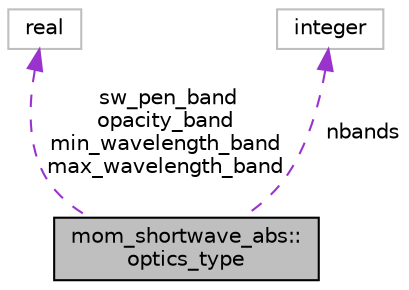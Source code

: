 digraph "mom_shortwave_abs::optics_type"
{
 // INTERACTIVE_SVG=YES
 // LATEX_PDF_SIZE
  edge [fontname="Helvetica",fontsize="10",labelfontname="Helvetica",labelfontsize="10"];
  node [fontname="Helvetica",fontsize="10",shape=record];
  Node1 [label="mom_shortwave_abs::\loptics_type",height=0.2,width=0.4,color="black", fillcolor="grey75", style="filled", fontcolor="black",tooltip="This type is used to exchange information about ocean optical properties."];
  Node2 -> Node1 [dir="back",color="darkorchid3",fontsize="10",style="dashed",label=" sw_pen_band\nopacity_band\nmin_wavelength_band\nmax_wavelength_band" ,fontname="Helvetica"];
  Node2 [label="real",height=0.2,width=0.4,color="grey75", fillcolor="white", style="filled",tooltip=" "];
  Node3 -> Node1 [dir="back",color="darkorchid3",fontsize="10",style="dashed",label=" nbands" ,fontname="Helvetica"];
  Node3 [label="integer",height=0.2,width=0.4,color="grey75", fillcolor="white", style="filled",tooltip=" "];
}
